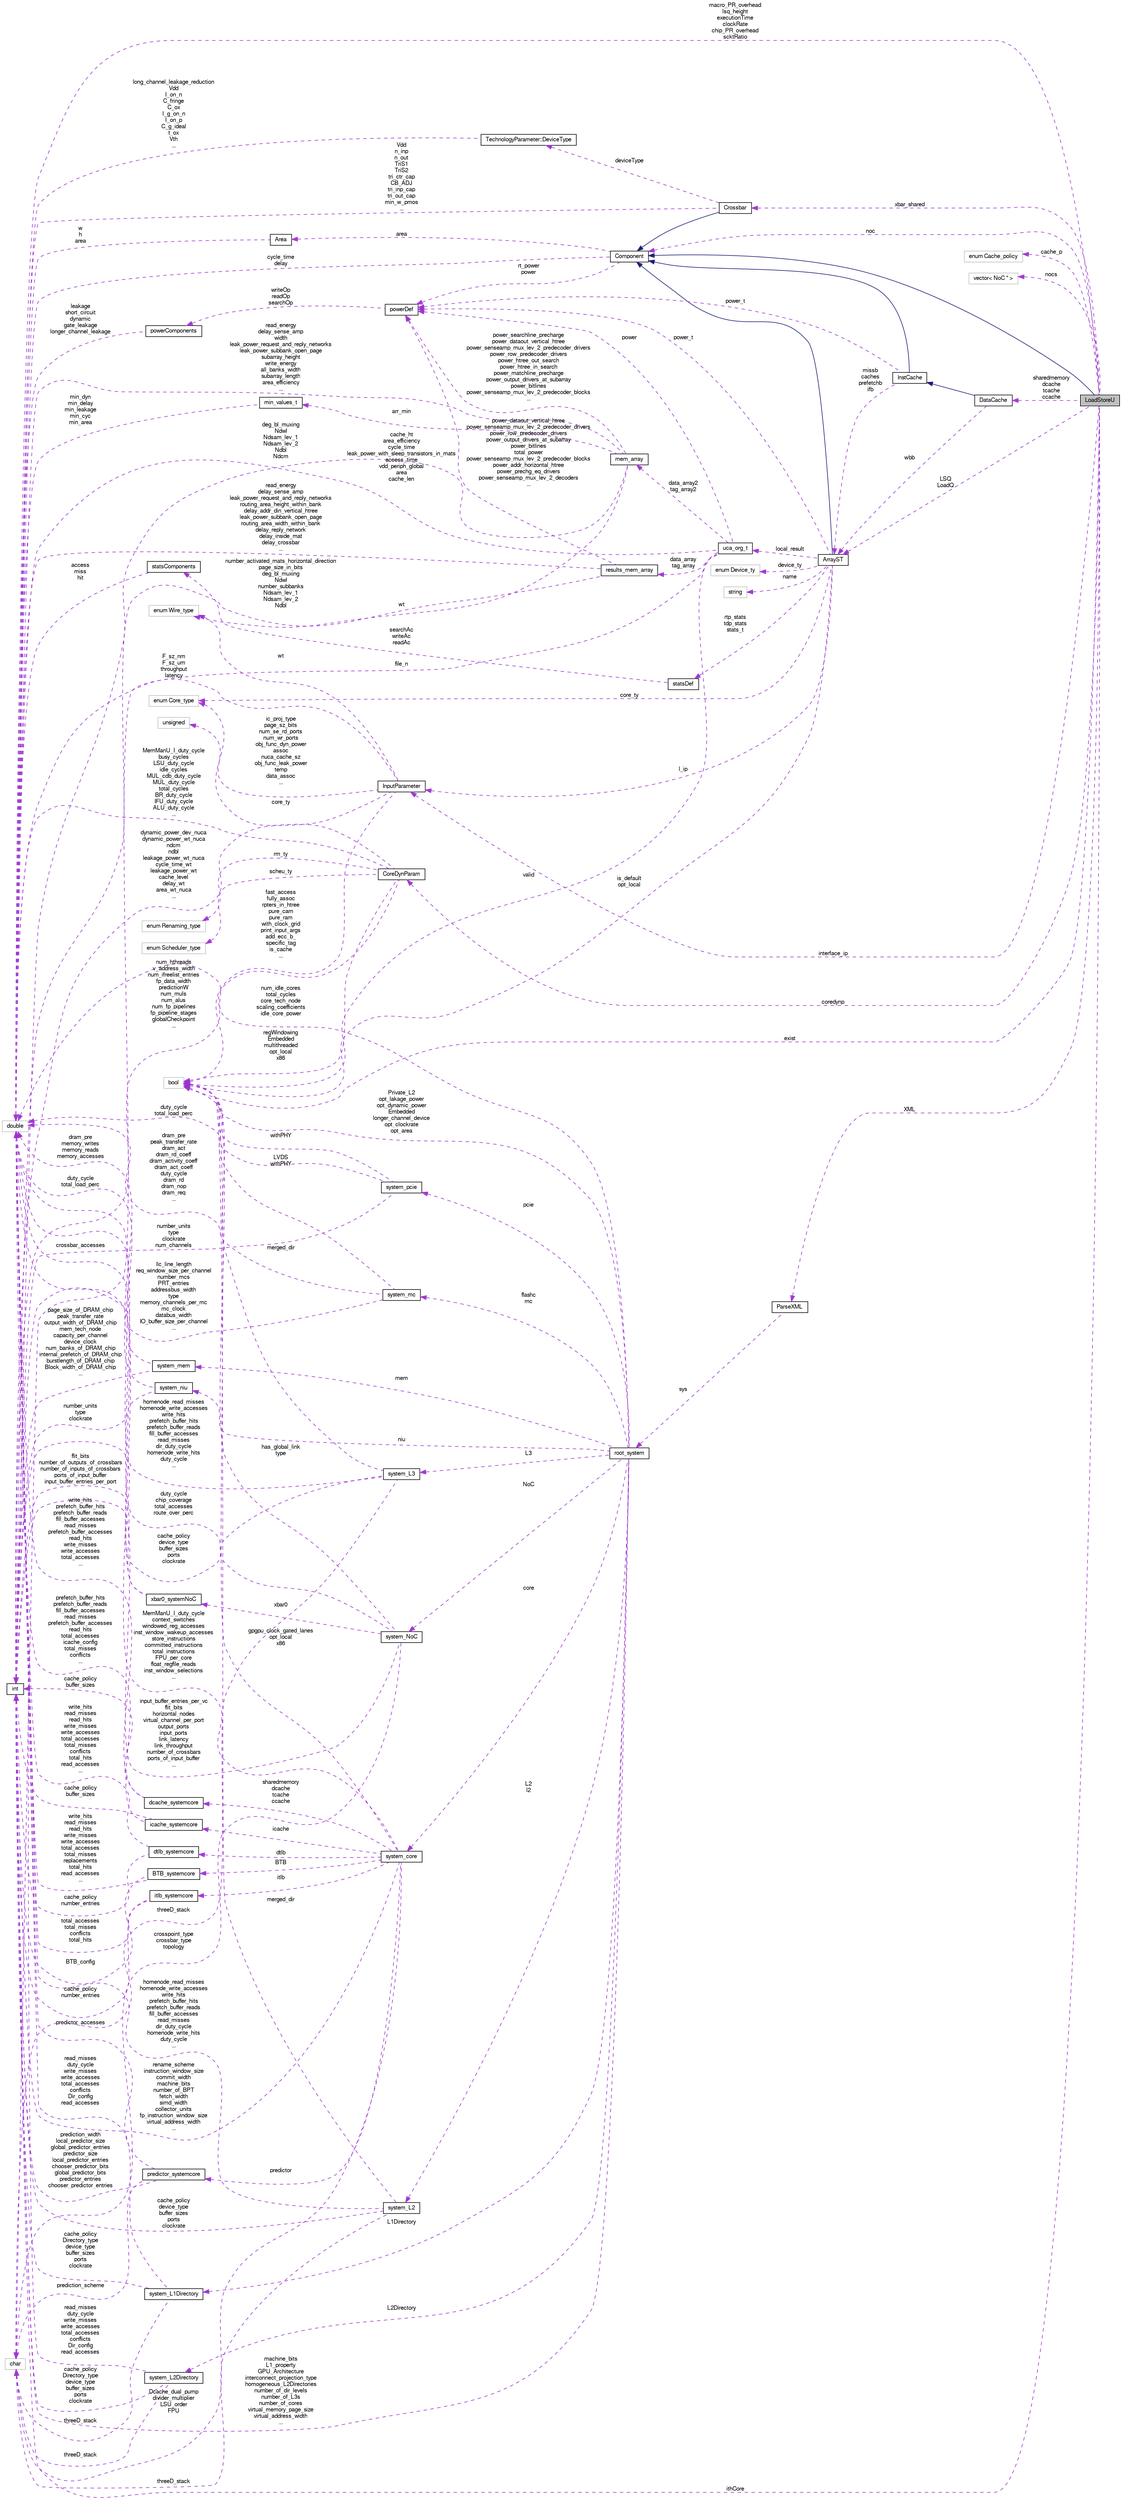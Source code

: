 digraph G
{
  bgcolor="transparent";
  edge [fontname="FreeSans",fontsize="10",labelfontname="FreeSans",labelfontsize="10"];
  node [fontname="FreeSans",fontsize="10",shape=record];
  rankdir=LR;
  Node1 [label="LoadStoreU",height=0.2,width=0.4,color="black", fillcolor="grey75", style="filled" fontcolor="black"];
  Node2 -> Node1 [dir=back,color="midnightblue",fontsize="10",style="solid",fontname="FreeSans"];
  Node2 [label="Component",height=0.2,width=0.4,color="black",URL="$classComponent.html"];
  Node3 -> Node2 [dir=back,color="darkorchid3",fontsize="10",style="dashed",label="cycle_time\ndelay",fontname="FreeSans"];
  Node3 [label="double",height=0.2,width=0.4,color="grey75"];
  Node4 -> Node2 [dir=back,color="darkorchid3",fontsize="10",style="dashed",label="rt_power\npower",fontname="FreeSans"];
  Node4 [label="powerDef",height=0.2,width=0.4,color="black",URL="$classpowerDef.html"];
  Node5 -> Node4 [dir=back,color="darkorchid3",fontsize="10",style="dashed",label="writeOp\nreadOp\nsearchOp",fontname="FreeSans"];
  Node5 [label="powerComponents",height=0.2,width=0.4,color="black",URL="$classpowerComponents.html"];
  Node3 -> Node5 [dir=back,color="darkorchid3",fontsize="10",style="dashed",label="leakage\nshort_circuit\ndynamic\ngate_leakage\nlonger_channel_leakage",fontname="FreeSans"];
  Node6 -> Node2 [dir=back,color="darkorchid3",fontsize="10",style="dashed",label="area",fontname="FreeSans"];
  Node6 [label="Area",height=0.2,width=0.4,color="black",URL="$classArea.html"];
  Node3 -> Node6 [dir=back,color="darkorchid3",fontsize="10",style="dashed",label="w\nh\narea",fontname="FreeSans"];
  Node7 -> Node1 [dir=back,color="darkorchid3",fontsize="10",style="dashed",label="cache_p",fontname="FreeSans"];
  Node7 [label="enum Cache_policy",height=0.2,width=0.4,color="grey75"];
  Node8 -> Node1 [dir=back,color="darkorchid3",fontsize="10",style="dashed",label="nocs",fontname="FreeSans"];
  Node8 [label="vector\< NoC * \>",height=0.2,width=0.4,color="grey75"];
  Node3 -> Node1 [dir=back,color="darkorchid3",fontsize="10",style="dashed",label="macro_PR_overhead\nlsq_height\nexecutionTime\nclockRate\nchip_PR_overhead\nscktRatio",fontname="FreeSans"];
  Node9 -> Node1 [dir=back,color="darkorchid3",fontsize="10",style="dashed",label="LSQ\nLoadQ",fontname="FreeSans"];
  Node9 [label="ArrayST",height=0.2,width=0.4,color="black",URL="$classArrayST.html"];
  Node2 -> Node9 [dir=back,color="midnightblue",fontsize="10",style="solid",fontname="FreeSans"];
  Node10 -> Node9 [dir=back,color="darkorchid3",fontsize="10",style="dashed",label="device_ty",fontname="FreeSans"];
  Node10 [label="enum Device_ty",height=0.2,width=0.4,color="grey75"];
  Node4 -> Node9 [dir=back,color="darkorchid3",fontsize="10",style="dashed",label="power_t",fontname="FreeSans"];
  Node11 -> Node9 [dir=back,color="darkorchid3",fontsize="10",style="dashed",label="local_result",fontname="FreeSans"];
  Node11 [label="uca_org_t",height=0.2,width=0.4,color="black",URL="$classuca__org__t.html"];
  Node3 -> Node11 [dir=back,color="darkorchid3",fontsize="10",style="dashed",label="cache_ht\narea_efficiency\ncycle_time\nleak_power_with_sleep_transistors_in_mats\naccess_time\nvdd_periph_global\narea\ncache_len",fontname="FreeSans"];
  Node12 -> Node11 [dir=back,color="darkorchid3",fontsize="10",style="dashed",label="file_n",fontname="FreeSans"];
  Node12 [label="char",height=0.2,width=0.4,color="grey75"];
  Node4 -> Node11 [dir=back,color="darkorchid3",fontsize="10",style="dashed",label="power",fontname="FreeSans"];
  Node13 -> Node11 [dir=back,color="darkorchid3",fontsize="10",style="dashed",label="data_array2\ntag_array2",fontname="FreeSans"];
  Node13 [label="mem_array",height=0.2,width=0.4,color="black",URL="$classmem__array.html"];
  Node3 -> Node13 [dir=back,color="darkorchid3",fontsize="10",style="dashed",label="read_energy\ndelay_sense_amp\nwidth\nleak_power_request_and_reply_networks\nleak_power_subbank_open_page\nsubarray_height\nwrite_energy\nall_banks_width\nsubarray_length\narea_efficiency\n...",fontname="FreeSans"];
  Node14 -> Node13 [dir=back,color="darkorchid3",fontsize="10",style="dashed",label="arr_min",fontname="FreeSans"];
  Node14 [label="min_values_t",height=0.2,width=0.4,color="black",URL="$classmin__values__t.html"];
  Node3 -> Node14 [dir=back,color="darkorchid3",fontsize="10",style="dashed",label="min_dyn\nmin_delay\nmin_leakage\nmin_cyc\nmin_area",fontname="FreeSans"];
  Node4 -> Node13 [dir=back,color="darkorchid3",fontsize="10",style="dashed",label="power_searchline_precharge\npower_dataout_vertical_htree\npower_senseamp_mux_lev_2_predecoder_drivers\npower_row_predecoder_drivers\npower_htree_out_search\npower_htree_in_search\npower_matchline_precharge\npower_output_drivers_at_subarray\npower_bitlines\npower_senseamp_mux_lev_2_predecoder_blocks\n...",fontname="FreeSans"];
  Node15 -> Node13 [dir=back,color="darkorchid3",fontsize="10",style="dashed",label="deg_bl_muxing\nNdwl\nNdsam_lev_1\nNdsam_lev_2\nNdbl\nNdcm",fontname="FreeSans"];
  Node15 [label="int",height=0.2,width=0.4,color="black",URL="$classint.html"];
  Node16 -> Node13 [dir=back,color="darkorchid3",fontsize="10",style="dashed",label="wt",fontname="FreeSans"];
  Node16 [label="enum Wire_type",height=0.2,width=0.4,color="grey75"];
  Node17 -> Node11 [dir=back,color="darkorchid3",fontsize="10",style="dashed",label="data_array\ntag_array",fontname="FreeSans"];
  Node17 [label="results_mem_array",height=0.2,width=0.4,color="black",URL="$structresults__mem__array.html"];
  Node3 -> Node17 [dir=back,color="darkorchid3",fontsize="10",style="dashed",label="read_energy\ndelay_sense_amp\nleak_power_request_and_reply_networks\nrouting_area_height_within_bank\ndelay_addr_din_vertical_htree\nleak_power_subbank_open_page\nrouting_area_width_within_bank\ndelay_reply_network\ndelay_inside_mat\ndelay_crossbar\n...",fontname="FreeSans"];
  Node4 -> Node17 [dir=back,color="darkorchid3",fontsize="10",style="dashed",label="power_dataout_vertical_htree\npower_senseamp_mux_lev_2_predecoder_drivers\npower_row_predecoder_drivers\npower_output_drivers_at_subarray\npower_bitlines\ntotal_power\npower_senseamp_mux_lev_2_predecoder_blocks\npower_addr_horizontal_htree\npower_prechg_eq_drivers\npower_senseamp_mux_lev_2_decoders\n...",fontname="FreeSans"];
  Node15 -> Node17 [dir=back,color="darkorchid3",fontsize="10",style="dashed",label="number_activated_mats_horizontal_direction\npage_size_in_bits\ndeg_bl_muxing\nNdwl\nnumber_subbanks\nNdsam_lev_1\nNdsam_lev_2\nNdbl",fontname="FreeSans"];
  Node18 -> Node11 [dir=back,color="darkorchid3",fontsize="10",style="dashed",label="valid",fontname="FreeSans"];
  Node18 [label="bool",height=0.2,width=0.4,color="grey75"];
  Node19 -> Node9 [dir=back,color="darkorchid3",fontsize="10",style="dashed",label="rtp_stats\ntdp_stats\nstats_t",fontname="FreeSans"];
  Node19 [label="statsDef",height=0.2,width=0.4,color="black",URL="$classstatsDef.html"];
  Node20 -> Node19 [dir=back,color="darkorchid3",fontsize="10",style="dashed",label="searchAc\nwriteAc\nreadAc",fontname="FreeSans"];
  Node20 [label="statsComponents",height=0.2,width=0.4,color="black",URL="$classstatsComponents.html"];
  Node3 -> Node20 [dir=back,color="darkorchid3",fontsize="10",style="dashed",label="access\nmiss\nhit",fontname="FreeSans"];
  Node18 -> Node9 [dir=back,color="darkorchid3",fontsize="10",style="dashed",label="is_default\nopt_local",fontname="FreeSans"];
  Node21 -> Node9 [dir=back,color="darkorchid3",fontsize="10",style="dashed",label="name",fontname="FreeSans"];
  Node21 [label="string",height=0.2,width=0.4,color="grey75"];
  Node22 -> Node9 [dir=back,color="darkorchid3",fontsize="10",style="dashed",label="l_ip",fontname="FreeSans"];
  Node22 [label="InputParameter",height=0.2,width=0.4,color="black",URL="$classInputParameter.html"];
  Node3 -> Node22 [dir=back,color="darkorchid3",fontsize="10",style="dashed",label="F_sz_nm\nF_sz_um\nthroughput\nlatency",fontname="FreeSans"];
  Node15 -> Node22 [dir=back,color="darkorchid3",fontsize="10",style="dashed",label="dynamic_power_dev_nuca\ndynamic_power_wt_nuca\nndcm\nndbl\nleakage_power_wt_nuca\ncycle_time_wt\nleakage_power_wt\ncache_level\ndelay_wt\narea_wt_nuca\n...",fontname="FreeSans"];
  Node18 -> Node22 [dir=back,color="darkorchid3",fontsize="10",style="dashed",label="fast_access\nfully_assoc\nrpters_in_htree\npure_cam\npure_ram\nwith_clock_grid\nprint_input_args\nadd_ecc_b_\nspecific_tag\nis_cache\n...",fontname="FreeSans"];
  Node16 -> Node22 [dir=back,color="darkorchid3",fontsize="10",style="dashed",label="wt",fontname="FreeSans"];
  Node23 -> Node22 [dir=back,color="darkorchid3",fontsize="10",style="dashed",label="ic_proj_type\npage_sz_bits\nnum_se_rd_ports\nnum_wr_ports\nobj_func_dyn_power\nassoc\nnuca_cache_sz\nobj_func_leak_power\ntemp\ndata_assoc\n...",fontname="FreeSans"];
  Node23 [label="unsigned",height=0.2,width=0.4,color="grey75"];
  Node24 -> Node9 [dir=back,color="darkorchid3",fontsize="10",style="dashed",label="core_ty",fontname="FreeSans"];
  Node24 [label="enum Core_type",height=0.2,width=0.4,color="grey75"];
  Node25 -> Node1 [dir=back,color="darkorchid3",fontsize="10",style="dashed",label="coredynp",fontname="FreeSans"];
  Node25 [label="CoreDynParam",height=0.2,width=0.4,color="black",URL="$classCoreDynParam.html"];
  Node3 -> Node25 [dir=back,color="darkorchid3",fontsize="10",style="dashed",label="MemManU_I_duty_cycle\nbusy_cycles\nLSU_duty_cycle\nidle_cycles\nMUL_cdb_duty_cycle\nMUL_duty_cycle\ntotal_cycles\nBR_duty_cycle\nIFU_duty_cycle\nALU_duty_cycle\n...",fontname="FreeSans"];
  Node15 -> Node25 [dir=back,color="darkorchid3",fontsize="10",style="dashed",label="num_hthreads\nv_address_width\nnum_ifreelist_entries\nfp_data_width\npredictionW\nnum_muls\nnum_alus\nnum_fp_pipelines\nfp_pipeline_stages\nglobalCheckpoint\n...",fontname="FreeSans"];
  Node26 -> Node25 [dir=back,color="darkorchid3",fontsize="10",style="dashed",label="rm_ty",fontname="FreeSans"];
  Node26 [label="enum Renaming_type",height=0.2,width=0.4,color="grey75"];
  Node18 -> Node25 [dir=back,color="darkorchid3",fontsize="10",style="dashed",label="regWindowing\nEmbedded\nmultithreaded\nopt_local\nx86",fontname="FreeSans"];
  Node27 -> Node25 [dir=back,color="darkorchid3",fontsize="10",style="dashed",label="scheu_ty",fontname="FreeSans"];
  Node27 [label="enum Scheduler_type",height=0.2,width=0.4,color="grey75"];
  Node24 -> Node25 [dir=back,color="darkorchid3",fontsize="10",style="dashed",label="core_ty",fontname="FreeSans"];
  Node2 -> Node1 [dir=back,color="darkorchid3",fontsize="10",style="dashed",label="noc",fontname="FreeSans"];
  Node15 -> Node1 [dir=back,color="darkorchid3",fontsize="10",style="dashed",label="ithCore",fontname="FreeSans"];
  Node18 -> Node1 [dir=back,color="darkorchid3",fontsize="10",style="dashed",label="exist",fontname="FreeSans"];
  Node22 -> Node1 [dir=back,color="darkorchid3",fontsize="10",style="dashed",label="interface_ip",fontname="FreeSans"];
  Node28 -> Node1 [dir=back,color="darkorchid3",fontsize="10",style="dashed",label="sharedmemory\ndcache\ntcache\nccache",fontname="FreeSans"];
  Node28 [label="DataCache",height=0.2,width=0.4,color="black",URL="$classDataCache.html"];
  Node29 -> Node28 [dir=back,color="midnightblue",fontsize="10",style="solid",fontname="FreeSans"];
  Node29 [label="InstCache",height=0.2,width=0.4,color="black",URL="$classInstCache.html"];
  Node2 -> Node29 [dir=back,color="midnightblue",fontsize="10",style="solid",fontname="FreeSans"];
  Node9 -> Node29 [dir=back,color="darkorchid3",fontsize="10",style="dashed",label="missb\ncaches\nprefetchb\nifb",fontname="FreeSans"];
  Node4 -> Node29 [dir=back,color="darkorchid3",fontsize="10",style="dashed",label="power_t",fontname="FreeSans"];
  Node9 -> Node28 [dir=back,color="darkorchid3",fontsize="10",style="dashed",label="wbb",fontname="FreeSans"];
  Node30 -> Node1 [dir=back,color="darkorchid3",fontsize="10",style="dashed",label="XML",fontname="FreeSans"];
  Node30 [label="ParseXML",height=0.2,width=0.4,color="black",URL="$classParseXML.html"];
  Node31 -> Node30 [dir=back,color="darkorchid3",fontsize="10",style="dashed",label="sys",fontname="FreeSans"];
  Node31 [label="root_system",height=0.2,width=0.4,color="black",URL="$structroot__system.html"];
  Node32 -> Node31 [dir=back,color="darkorchid3",fontsize="10",style="dashed",label="L2\nl2",fontname="FreeSans"];
  Node32 [label="system_L2",height=0.2,width=0.4,color="black",URL="$structsystem__L2.html"];
  Node3 -> Node32 [dir=back,color="darkorchid3",fontsize="10",style="dashed",label="homenode_read_misses\nhomenode_write_accesses\nwrite_hits\nprefetch_buffer_hits\nprefetch_buffer_reads\nfill_buffer_accesses\nread_misses\ndir_duty_cycle\nhomenode_write_hits\nduty_cycle\n...",fontname="FreeSans"];
  Node12 -> Node32 [dir=back,color="darkorchid3",fontsize="10",style="dashed",label="threeD_stack",fontname="FreeSans"];
  Node15 -> Node32 [dir=back,color="darkorchid3",fontsize="10",style="dashed",label="cache_policy\ndevice_type\nbuffer_sizes\nports\nclockrate",fontname="FreeSans"];
  Node18 -> Node32 [dir=back,color="darkorchid3",fontsize="10",style="dashed",label="merged_dir",fontname="FreeSans"];
  Node33 -> Node31 [dir=back,color="darkorchid3",fontsize="10",style="dashed",label="L3",fontname="FreeSans"];
  Node33 [label="system_L3",height=0.2,width=0.4,color="black",URL="$structsystem__L3.html"];
  Node3 -> Node33 [dir=back,color="darkorchid3",fontsize="10",style="dashed",label="homenode_read_misses\nhomenode_write_accesses\nwrite_hits\nprefetch_buffer_hits\nprefetch_buffer_reads\nfill_buffer_accesses\nread_misses\ndir_duty_cycle\nhomenode_write_hits\nduty_cycle\n...",fontname="FreeSans"];
  Node12 -> Node33 [dir=back,color="darkorchid3",fontsize="10",style="dashed",label="threeD_stack",fontname="FreeSans"];
  Node15 -> Node33 [dir=back,color="darkorchid3",fontsize="10",style="dashed",label="cache_policy\ndevice_type\nbuffer_sizes\nports\nclockrate",fontname="FreeSans"];
  Node18 -> Node33 [dir=back,color="darkorchid3",fontsize="10",style="dashed",label="merged_dir",fontname="FreeSans"];
  Node3 -> Node31 [dir=back,color="darkorchid3",fontsize="10",style="dashed",label="num_idle_cores\ntotal_cycles\ncore_tech_node\nscaling_coefficients\nidle_core_power",fontname="FreeSans"];
  Node34 -> Node31 [dir=back,color="darkorchid3",fontsize="10",style="dashed",label="L2Directory",fontname="FreeSans"];
  Node34 [label="system_L2Directory",height=0.2,width=0.4,color="black",URL="$structsystem__L2Directory.html"];
  Node3 -> Node34 [dir=back,color="darkorchid3",fontsize="10",style="dashed",label="read_misses\nduty_cycle\nwrite_misses\nwrite_accesses\ntotal_accesses\nconflicts\nDir_config\nread_accesses",fontname="FreeSans"];
  Node12 -> Node34 [dir=back,color="darkorchid3",fontsize="10",style="dashed",label="threeD_stack",fontname="FreeSans"];
  Node15 -> Node34 [dir=back,color="darkorchid3",fontsize="10",style="dashed",label="cache_policy\nDirectory_type\ndevice_type\nbuffer_sizes\nports\nclockrate",fontname="FreeSans"];
  Node35 -> Node31 [dir=back,color="darkorchid3",fontsize="10",style="dashed",label="flashc\nmc",fontname="FreeSans"];
  Node35 [label="system_mc",height=0.2,width=0.4,color="black",URL="$structsystem__mc.html"];
  Node3 -> Node35 [dir=back,color="darkorchid3",fontsize="10",style="dashed",label="dram_pre\npeak_transfer_rate\ndram_act\ndram_rd_coeff\ndram_activity_coeff\ndram_act_coeff\nduty_cycle\ndram_rd\ndram_nop\ndram_req\n...",fontname="FreeSans"];
  Node15 -> Node35 [dir=back,color="darkorchid3",fontsize="10",style="dashed",label="llc_line_length\nreq_window_size_per_channel\nnumber_mcs\nPRT_entries\naddressbus_width\ntype\nmemory_channels_per_mc\nmc_clock\ndatabus_width\nIO_buffer_size_per_channel\n...",fontname="FreeSans"];
  Node18 -> Node35 [dir=back,color="darkorchid3",fontsize="10",style="dashed",label="LVDS\nwithPHY",fontname="FreeSans"];
  Node36 -> Node31 [dir=back,color="darkorchid3",fontsize="10",style="dashed",label="mem",fontname="FreeSans"];
  Node36 [label="system_mem",height=0.2,width=0.4,color="black",URL="$structsystem__mem.html"];
  Node3 -> Node36 [dir=back,color="darkorchid3",fontsize="10",style="dashed",label="dram_pre\nmemory_writes\nmemory_reads\nmemory_accesses",fontname="FreeSans"];
  Node15 -> Node36 [dir=back,color="darkorchid3",fontsize="10",style="dashed",label="page_size_of_DRAM_chip\npeak_transfer_rate\noutput_width_of_DRAM_chip\nmem_tech_node\ncapacity_per_channel\ndevice_clock\nnum_banks_of_DRAM_chip\ninternal_prefetch_of_DRAM_chip\nburstlength_of_DRAM_chip\nBlock_width_of_DRAM_chip\n...",fontname="FreeSans"];
  Node37 -> Node31 [dir=back,color="darkorchid3",fontsize="10",style="dashed",label="L1Directory",fontname="FreeSans"];
  Node37 [label="system_L1Directory",height=0.2,width=0.4,color="black",URL="$structsystem__L1Directory.html"];
  Node3 -> Node37 [dir=back,color="darkorchid3",fontsize="10",style="dashed",label="read_misses\nduty_cycle\nwrite_misses\nwrite_accesses\ntotal_accesses\nconflicts\nDir_config\nread_accesses",fontname="FreeSans"];
  Node12 -> Node37 [dir=back,color="darkorchid3",fontsize="10",style="dashed",label="threeD_stack",fontname="FreeSans"];
  Node15 -> Node37 [dir=back,color="darkorchid3",fontsize="10",style="dashed",label="cache_policy\nDirectory_type\ndevice_type\nbuffer_sizes\nports\nclockrate",fontname="FreeSans"];
  Node38 -> Node31 [dir=back,color="darkorchid3",fontsize="10",style="dashed",label="niu",fontname="FreeSans"];
  Node38 [label="system_niu",height=0.2,width=0.4,color="black",URL="$structsystem__niu.html"];
  Node3 -> Node38 [dir=back,color="darkorchid3",fontsize="10",style="dashed",label="duty_cycle\ntotal_load_perc",fontname="FreeSans"];
  Node15 -> Node38 [dir=back,color="darkorchid3",fontsize="10",style="dashed",label="number_units\ntype\nclockrate",fontname="FreeSans"];
  Node39 -> Node31 [dir=back,color="darkorchid3",fontsize="10",style="dashed",label="core",fontname="FreeSans"];
  Node39 [label="system_core",height=0.2,width=0.4,color="black",URL="$structsystem__core.html"];
  Node40 -> Node39 [dir=back,color="darkorchid3",fontsize="10",style="dashed",label="predictor",fontname="FreeSans"];
  Node40 [label="predictor_systemcore",height=0.2,width=0.4,color="black",URL="$structpredictor__systemcore.html"];
  Node3 -> Node40 [dir=back,color="darkorchid3",fontsize="10",style="dashed",label="predictor_accesses",fontname="FreeSans"];
  Node12 -> Node40 [dir=back,color="darkorchid3",fontsize="10",style="dashed",label="prediction_scheme",fontname="FreeSans"];
  Node15 -> Node40 [dir=back,color="darkorchid3",fontsize="10",style="dashed",label="prediction_width\nlocal_predictor_size\nglobal_predictor_entries\npredictor_size\nlocal_predictor_entries\nchooser_predictor_bits\nglobal_predictor_bits\npredictor_entries\nchooser_predictor_entries",fontname="FreeSans"];
  Node41 -> Node39 [dir=back,color="darkorchid3",fontsize="10",style="dashed",label="BTB",fontname="FreeSans"];
  Node41 [label="BTB_systemcore",height=0.2,width=0.4,color="black",URL="$structBTB__systemcore.html"];
  Node3 -> Node41 [dir=back,color="darkorchid3",fontsize="10",style="dashed",label="write_hits\nread_misses\nread_hits\nwrite_misses\nwrite_accesses\ntotal_accesses\ntotal_misses\nreplacements\ntotal_hits\nread_accesses\n...",fontname="FreeSans"];
  Node15 -> Node41 [dir=back,color="darkorchid3",fontsize="10",style="dashed",label="BTB_config",fontname="FreeSans"];
  Node3 -> Node39 [dir=back,color="darkorchid3",fontsize="10",style="dashed",label="MemManU_I_duty_cycle\ncontext_switches\nwindowed_reg_accesses\ninst_window_wakeup_accesses\nstore_instructions\ncommitted_instructions\ntotal_instructions\nFPU_per_core\nfloat_regfile_reads\ninst_window_selections\n...",fontname="FreeSans"];
  Node42 -> Node39 [dir=back,color="darkorchid3",fontsize="10",style="dashed",label="itlb",fontname="FreeSans"];
  Node42 [label="itlb_systemcore",height=0.2,width=0.4,color="black",URL="$structitlb__systemcore.html"];
  Node3 -> Node42 [dir=back,color="darkorchid3",fontsize="10",style="dashed",label="total_accesses\ntotal_misses\nconflicts\ntotal_hits",fontname="FreeSans"];
  Node15 -> Node42 [dir=back,color="darkorchid3",fontsize="10",style="dashed",label="cache_policy\nnumber_entries",fontname="FreeSans"];
  Node43 -> Node39 [dir=back,color="darkorchid3",fontsize="10",style="dashed",label="icache",fontname="FreeSans"];
  Node43 [label="icache_systemcore",height=0.2,width=0.4,color="black",URL="$structicache__systemcore.html"];
  Node3 -> Node43 [dir=back,color="darkorchid3",fontsize="10",style="dashed",label="prefetch_buffer_hits\nprefetch_buffer_reads\nfill_buffer_accesses\nread_misses\nprefetch_buffer_accesses\nread_hits\ntotal_accesses\nicache_config\ntotal_misses\nconflicts\n...",fontname="FreeSans"];
  Node15 -> Node43 [dir=back,color="darkorchid3",fontsize="10",style="dashed",label="cache_policy\nbuffer_sizes",fontname="FreeSans"];
  Node12 -> Node39 [dir=back,color="darkorchid3",fontsize="10",style="dashed",label="Dcache_dual_pump\ndivider_multiplier\nLSU_order\nFPU",fontname="FreeSans"];
  Node15 -> Node39 [dir=back,color="darkorchid3",fontsize="10",style="dashed",label="rename_scheme\ninstruction_window_size\ncommit_width\nmachine_bits\nnumber_of_BPT\nfetch_width\nsimd_width\ncollector_units\nfp_instruction_window_size\nvirtual_address_width\n...",fontname="FreeSans"];
  Node44 -> Node39 [dir=back,color="darkorchid3",fontsize="10",style="dashed",label="sharedmemory\ndcache\ntcache\nccache",fontname="FreeSans"];
  Node44 [label="dcache_systemcore",height=0.2,width=0.4,color="black",URL="$structdcache__systemcore.html"];
  Node3 -> Node44 [dir=back,color="darkorchid3",fontsize="10",style="dashed",label="write_hits\nprefetch_buffer_hits\nprefetch_buffer_reads\nfill_buffer_accesses\nread_misses\nprefetch_buffer_accesses\nread_hits\nwrite_misses\nwrite_accesses\ntotal_accesses\n...",fontname="FreeSans"];
  Node15 -> Node44 [dir=back,color="darkorchid3",fontsize="10",style="dashed",label="cache_policy\nbuffer_sizes",fontname="FreeSans"];
  Node18 -> Node39 [dir=back,color="darkorchid3",fontsize="10",style="dashed",label="gpgpu_clock_gated_lanes\nopt_local\nx86",fontname="FreeSans"];
  Node45 -> Node39 [dir=back,color="darkorchid3",fontsize="10",style="dashed",label="dtlb",fontname="FreeSans"];
  Node45 [label="dtlb_systemcore",height=0.2,width=0.4,color="black",URL="$structdtlb__systemcore.html"];
  Node3 -> Node45 [dir=back,color="darkorchid3",fontsize="10",style="dashed",label="write_hits\nread_misses\nread_hits\nwrite_misses\nwrite_accesses\ntotal_accesses\ntotal_misses\nconflicts\ntotal_hits\nread_accesses\n...",fontname="FreeSans"];
  Node15 -> Node45 [dir=back,color="darkorchid3",fontsize="10",style="dashed",label="cache_policy\nnumber_entries",fontname="FreeSans"];
  Node15 -> Node31 [dir=back,color="darkorchid3",fontsize="10",style="dashed",label="machine_bits\nL1_property\nGPU_Architecture\ninterconnect_projection_type\nhomogeneous_L2Directories\nnumber_of_dir_levels\nnumber_of_L3s\nnumber_of_cores\nvirtual_memory_page_size\nvirtual_address_width\n...",fontname="FreeSans"];
  Node18 -> Node31 [dir=back,color="darkorchid3",fontsize="10",style="dashed",label="Private_L2\nopt_lakage_power\nopt_dynamic_power\nEmbedded\nlonger_channel_device\nopt_clockrate\nopt_area",fontname="FreeSans"];
  Node46 -> Node31 [dir=back,color="darkorchid3",fontsize="10",style="dashed",label="NoC",fontname="FreeSans"];
  Node46 [label="system_NoC",height=0.2,width=0.4,color="black",URL="$structsystem__NoC.html"];
  Node3 -> Node46 [dir=back,color="darkorchid3",fontsize="10",style="dashed",label="duty_cycle\nchip_coverage\ntotal_accesses\nroute_over_perc",fontname="FreeSans"];
  Node12 -> Node46 [dir=back,color="darkorchid3",fontsize="10",style="dashed",label="crosspoint_type\ncrossbar_type\ntopology",fontname="FreeSans"];
  Node15 -> Node46 [dir=back,color="darkorchid3",fontsize="10",style="dashed",label="input_buffer_entries_per_vc\nflit_bits\nhorizontal_nodes\nvirtual_channel_per_port\noutput_ports\ninput_ports\nlink_latency\nlink_throughput\nnumber_of_crossbars\nports_of_input_buffer\n...",fontname="FreeSans"];
  Node18 -> Node46 [dir=back,color="darkorchid3",fontsize="10",style="dashed",label="has_global_link\ntype",fontname="FreeSans"];
  Node47 -> Node46 [dir=back,color="darkorchid3",fontsize="10",style="dashed",label="xbar0",fontname="FreeSans"];
  Node47 [label="xbar0_systemNoC",height=0.2,width=0.4,color="black",URL="$structxbar0__systemNoC.html"];
  Node3 -> Node47 [dir=back,color="darkorchid3",fontsize="10",style="dashed",label="crossbar_accesses",fontname="FreeSans"];
  Node15 -> Node47 [dir=back,color="darkorchid3",fontsize="10",style="dashed",label="flit_bits\nnumber_of_outputs_of_crossbars\nnumber_of_inputs_of_crossbars\nports_of_input_buffer\ninput_buffer_entries_per_port",fontname="FreeSans"];
  Node48 -> Node31 [dir=back,color="darkorchid3",fontsize="10",style="dashed",label="pcie",fontname="FreeSans"];
  Node48 [label="system_pcie",height=0.2,width=0.4,color="black",URL="$structsystem__pcie.html"];
  Node3 -> Node48 [dir=back,color="darkorchid3",fontsize="10",style="dashed",label="duty_cycle\ntotal_load_perc",fontname="FreeSans"];
  Node15 -> Node48 [dir=back,color="darkorchid3",fontsize="10",style="dashed",label="number_units\ntype\nclockrate\nnum_channels",fontname="FreeSans"];
  Node18 -> Node48 [dir=back,color="darkorchid3",fontsize="10",style="dashed",label="withPHY",fontname="FreeSans"];
  Node49 -> Node1 [dir=back,color="darkorchid3",fontsize="10",style="dashed",label="xbar_shared",fontname="FreeSans"];
  Node49 [label="Crossbar",height=0.2,width=0.4,color="black",URL="$classCrossbar.html"];
  Node2 -> Node49 [dir=back,color="midnightblue",fontsize="10",style="solid",fontname="FreeSans"];
  Node3 -> Node49 [dir=back,color="darkorchid3",fontsize="10",style="dashed",label="Vdd\nn_inp\nn_out\nTriS1\nTriS2\ntri_ctr_cap\nCB_ADJ\ntri_inp_cap\ntri_out_cap\nmin_w_pmos\n...",fontname="FreeSans"];
  Node50 -> Node49 [dir=back,color="darkorchid3",fontsize="10",style="dashed",label="deviceType",fontname="FreeSans"];
  Node50 [label="TechnologyParameter::DeviceType",height=0.2,width=0.4,color="black",URL="$classTechnologyParameter_1_1DeviceType.html"];
  Node3 -> Node50 [dir=back,color="darkorchid3",fontsize="10",style="dashed",label="long_channel_leakage_reduction\nVdd\nI_on_n\nC_fringe\nC_ox\nI_g_on_n\nI_on_p\nC_g_ideal\nt_ox\nVth\n...",fontname="FreeSans"];
}
